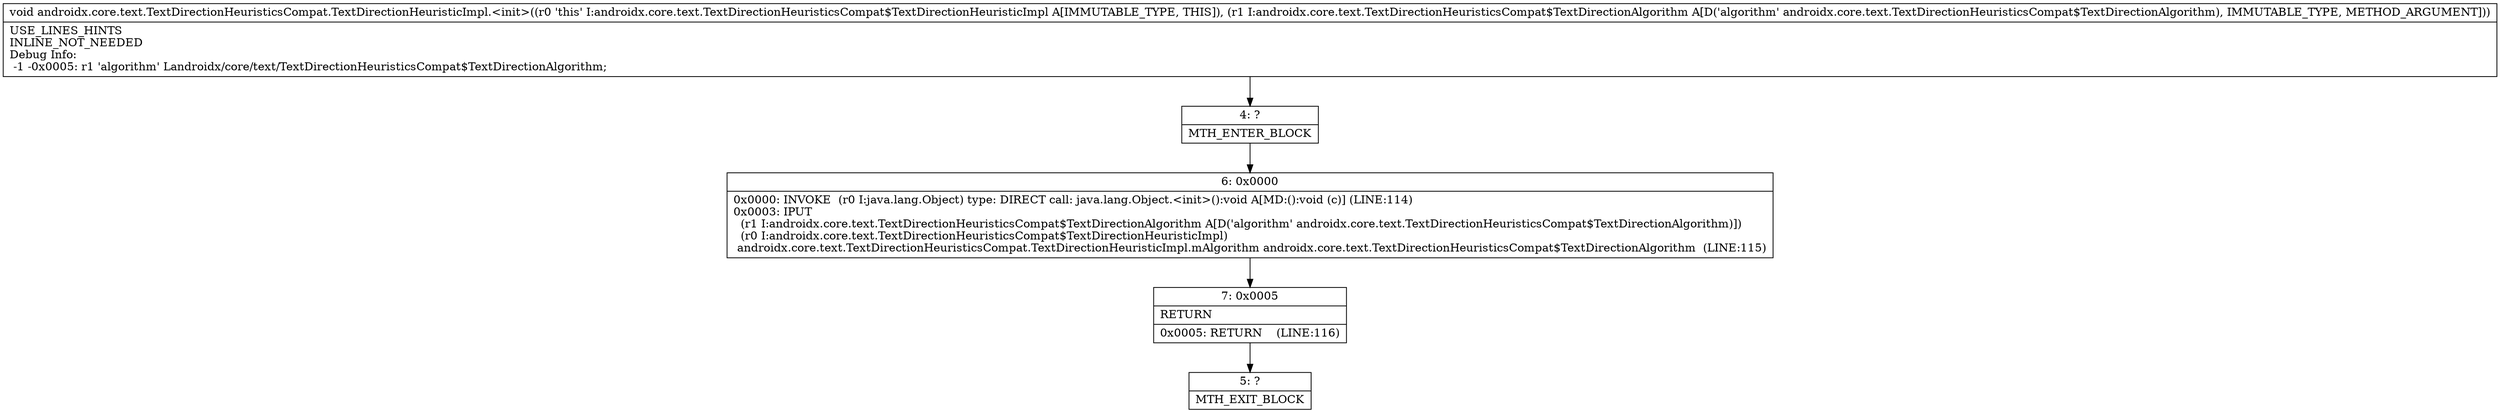 digraph "CFG forandroidx.core.text.TextDirectionHeuristicsCompat.TextDirectionHeuristicImpl.\<init\>(Landroidx\/core\/text\/TextDirectionHeuristicsCompat$TextDirectionAlgorithm;)V" {
Node_4 [shape=record,label="{4\:\ ?|MTH_ENTER_BLOCK\l}"];
Node_6 [shape=record,label="{6\:\ 0x0000|0x0000: INVOKE  (r0 I:java.lang.Object) type: DIRECT call: java.lang.Object.\<init\>():void A[MD:():void (c)] (LINE:114)\l0x0003: IPUT  \l  (r1 I:androidx.core.text.TextDirectionHeuristicsCompat$TextDirectionAlgorithm A[D('algorithm' androidx.core.text.TextDirectionHeuristicsCompat$TextDirectionAlgorithm)])\l  (r0 I:androidx.core.text.TextDirectionHeuristicsCompat$TextDirectionHeuristicImpl)\l androidx.core.text.TextDirectionHeuristicsCompat.TextDirectionHeuristicImpl.mAlgorithm androidx.core.text.TextDirectionHeuristicsCompat$TextDirectionAlgorithm  (LINE:115)\l}"];
Node_7 [shape=record,label="{7\:\ 0x0005|RETURN\l|0x0005: RETURN    (LINE:116)\l}"];
Node_5 [shape=record,label="{5\:\ ?|MTH_EXIT_BLOCK\l}"];
MethodNode[shape=record,label="{void androidx.core.text.TextDirectionHeuristicsCompat.TextDirectionHeuristicImpl.\<init\>((r0 'this' I:androidx.core.text.TextDirectionHeuristicsCompat$TextDirectionHeuristicImpl A[IMMUTABLE_TYPE, THIS]), (r1 I:androidx.core.text.TextDirectionHeuristicsCompat$TextDirectionAlgorithm A[D('algorithm' androidx.core.text.TextDirectionHeuristicsCompat$TextDirectionAlgorithm), IMMUTABLE_TYPE, METHOD_ARGUMENT]))  | USE_LINES_HINTS\lINLINE_NOT_NEEDED\lDebug Info:\l  \-1 \-0x0005: r1 'algorithm' Landroidx\/core\/text\/TextDirectionHeuristicsCompat$TextDirectionAlgorithm;\l}"];
MethodNode -> Node_4;Node_4 -> Node_6;
Node_6 -> Node_7;
Node_7 -> Node_5;
}

